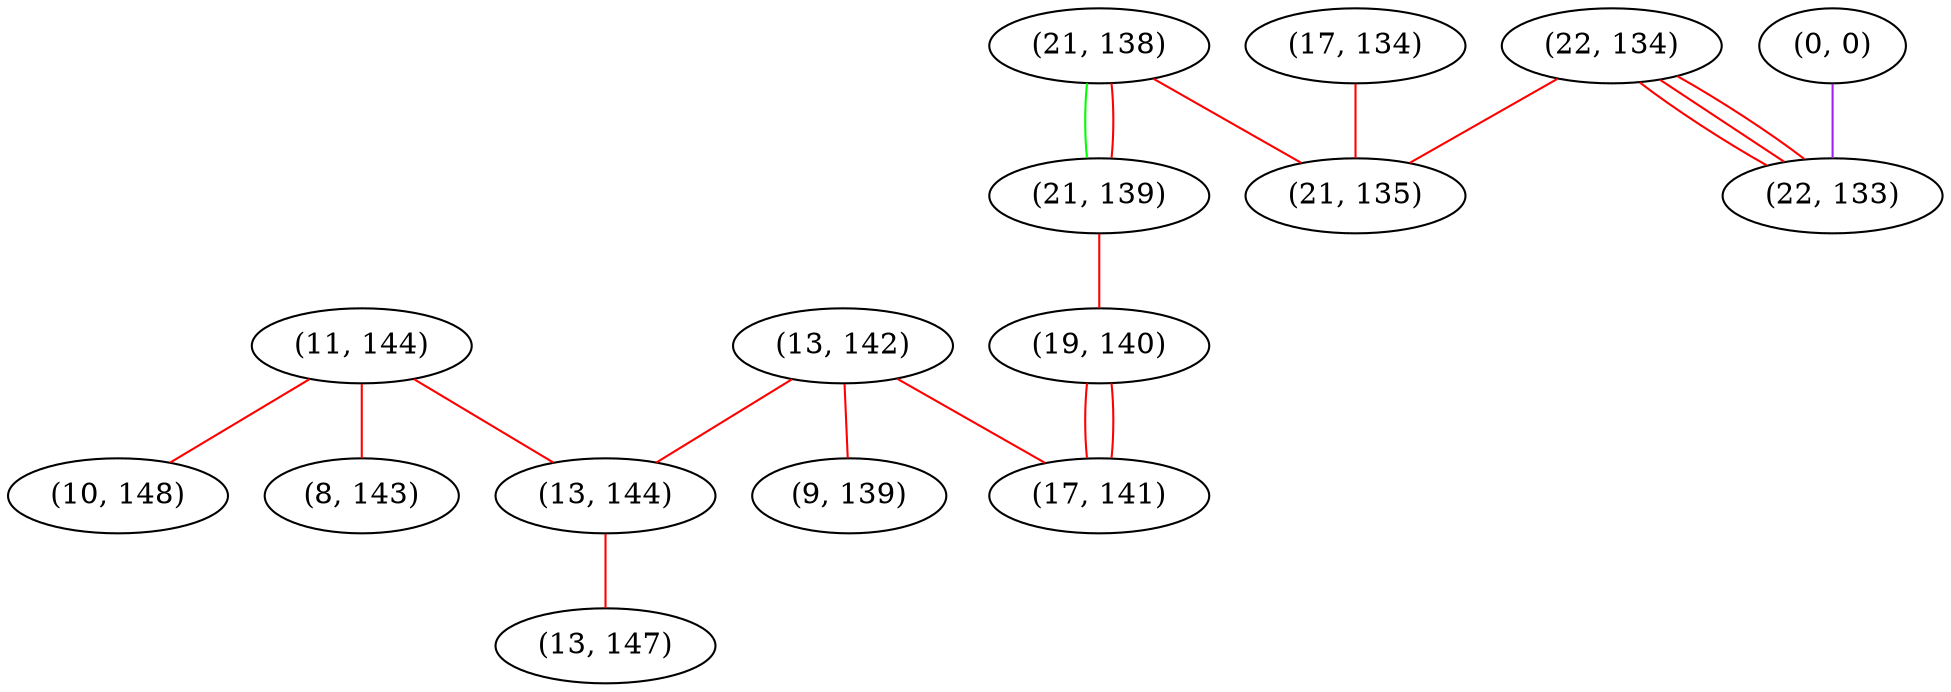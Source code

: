 graph "" {
"(11, 144)";
"(0, 0)";
"(17, 134)";
"(21, 138)";
"(13, 142)";
"(21, 139)";
"(22, 134)";
"(13, 144)";
"(9, 139)";
"(19, 140)";
"(10, 148)";
"(13, 147)";
"(22, 133)";
"(17, 141)";
"(21, 135)";
"(8, 143)";
"(11, 144)" -- "(13, 144)"  [color=red, key=0, weight=1];
"(11, 144)" -- "(10, 148)"  [color=red, key=0, weight=1];
"(11, 144)" -- "(8, 143)"  [color=red, key=0, weight=1];
"(0, 0)" -- "(22, 133)"  [color=purple, key=0, weight=4];
"(17, 134)" -- "(21, 135)"  [color=red, key=0, weight=1];
"(21, 138)" -- "(21, 135)"  [color=red, key=0, weight=1];
"(21, 138)" -- "(21, 139)"  [color=green, key=0, weight=2];
"(21, 138)" -- "(21, 139)"  [color=red, key=1, weight=1];
"(13, 142)" -- "(17, 141)"  [color=red, key=0, weight=1];
"(13, 142)" -- "(9, 139)"  [color=red, key=0, weight=1];
"(13, 142)" -- "(13, 144)"  [color=red, key=0, weight=1];
"(21, 139)" -- "(19, 140)"  [color=red, key=0, weight=1];
"(22, 134)" -- "(21, 135)"  [color=red, key=0, weight=1];
"(22, 134)" -- "(22, 133)"  [color=red, key=0, weight=1];
"(22, 134)" -- "(22, 133)"  [color=red, key=1, weight=1];
"(22, 134)" -- "(22, 133)"  [color=red, key=2, weight=1];
"(13, 144)" -- "(13, 147)"  [color=red, key=0, weight=1];
"(19, 140)" -- "(17, 141)"  [color=red, key=0, weight=1];
"(19, 140)" -- "(17, 141)"  [color=red, key=1, weight=1];
}
